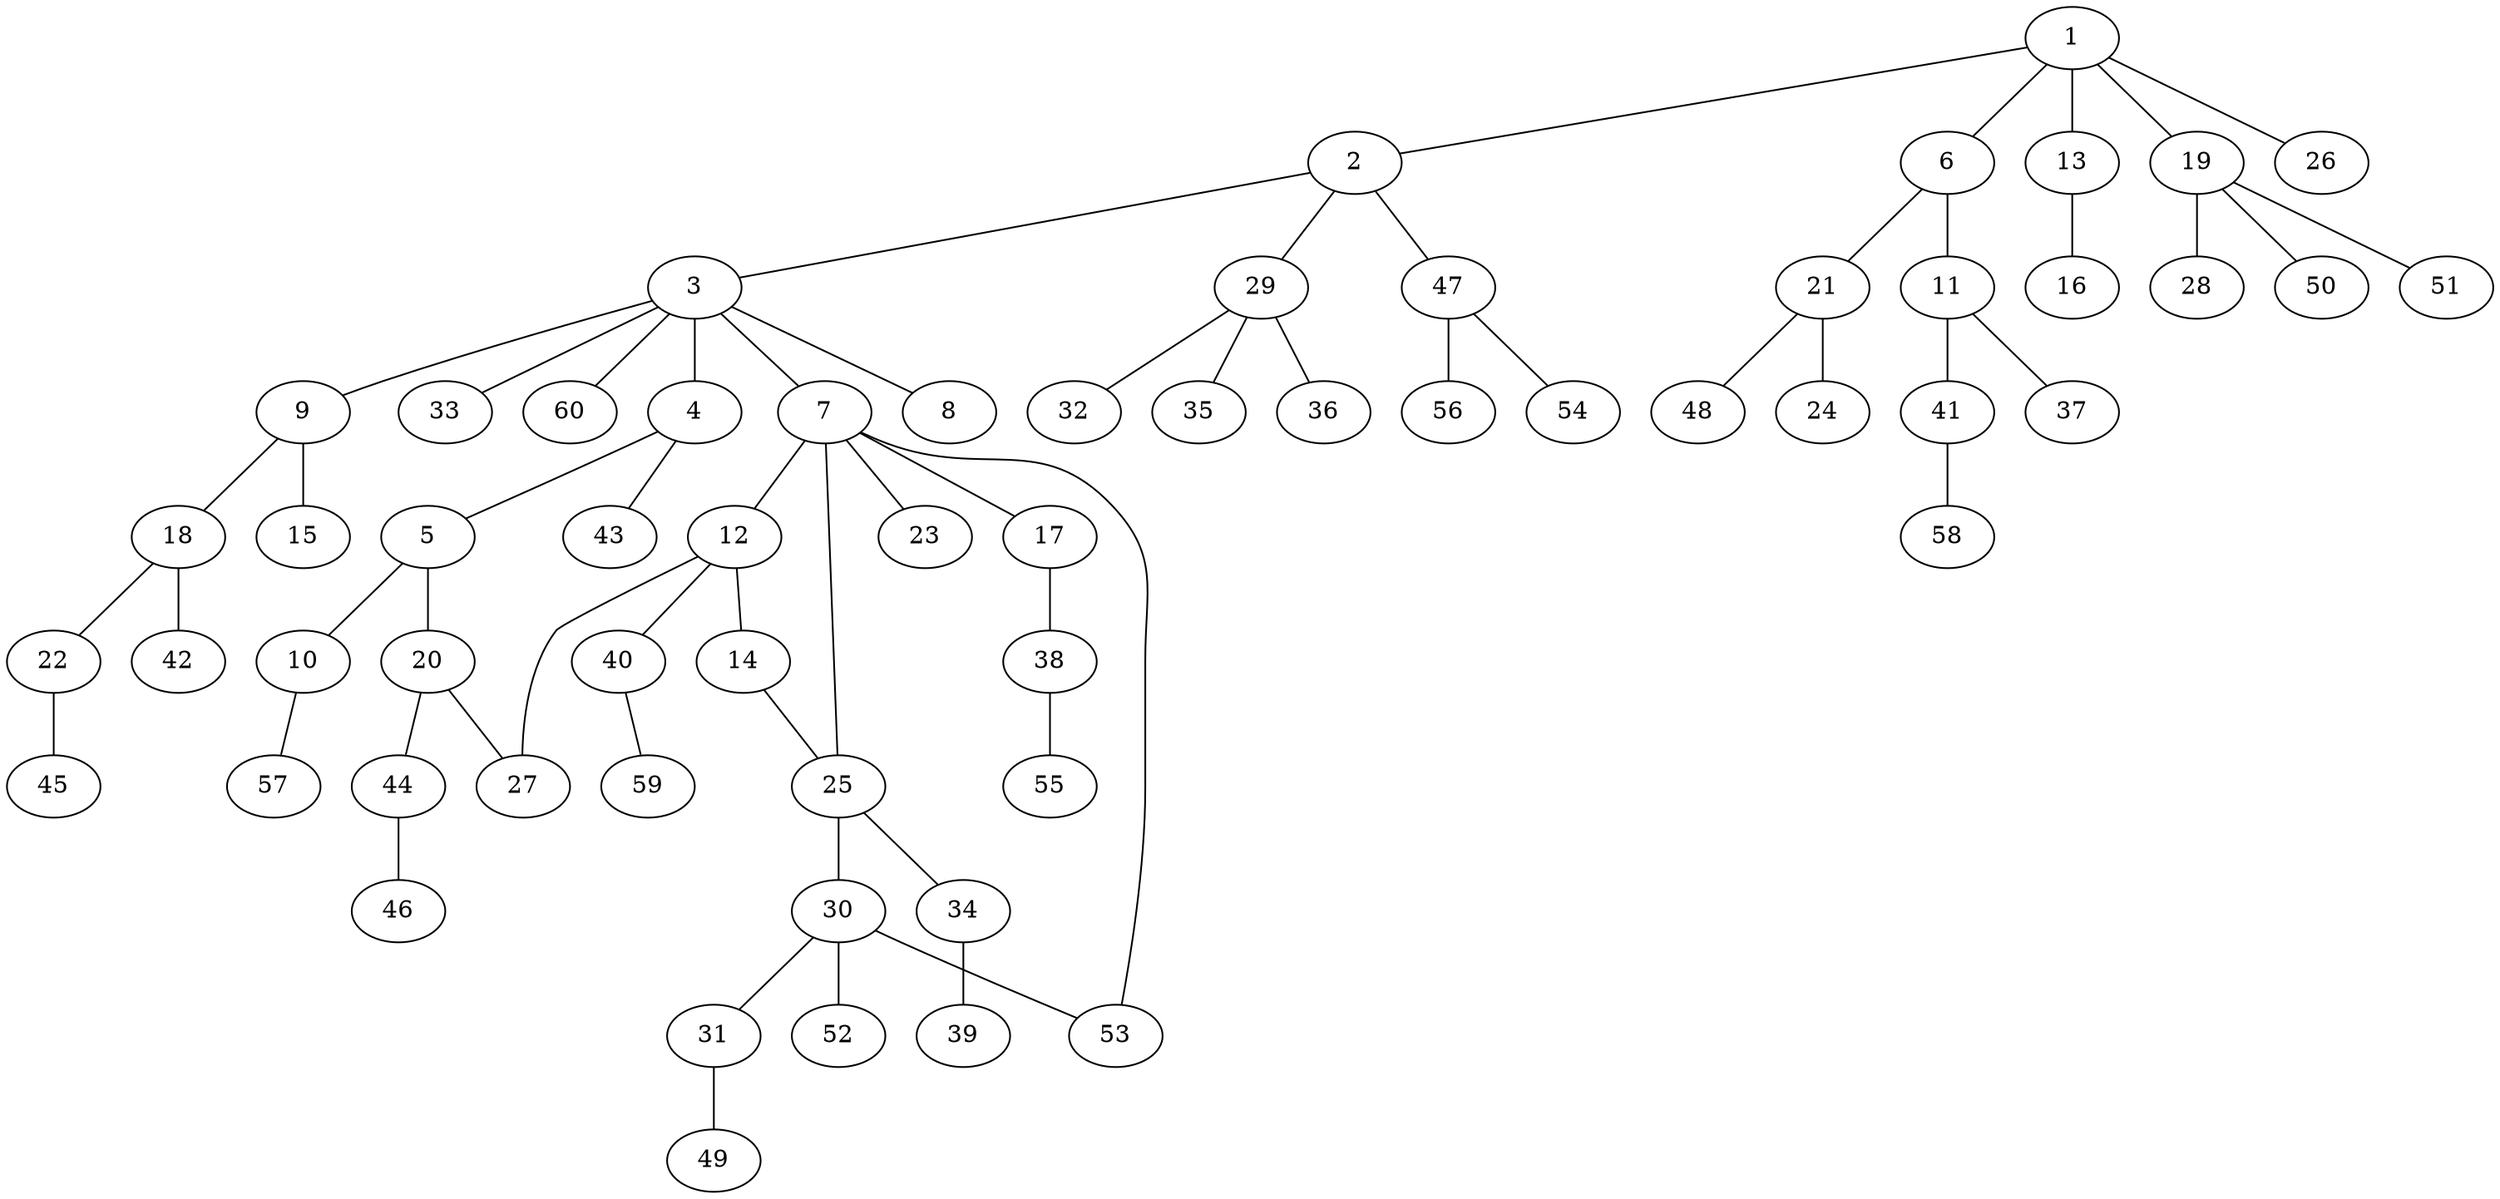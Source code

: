 graph graphname {1--2
1--6
1--13
1--19
1--26
2--3
2--29
2--47
3--4
3--7
3--8
3--9
3--33
3--60
4--5
4--43
5--10
5--20
6--11
6--21
7--12
7--17
7--23
7--25
7--53
9--15
9--18
10--57
11--37
11--41
12--14
12--27
12--40
13--16
14--25
17--38
18--22
18--42
19--28
19--50
19--51
20--27
20--44
21--24
21--48
22--45
25--30
25--34
29--32
29--35
29--36
30--31
30--52
30--53
31--49
34--39
38--55
40--59
41--58
44--46
47--54
47--56
}